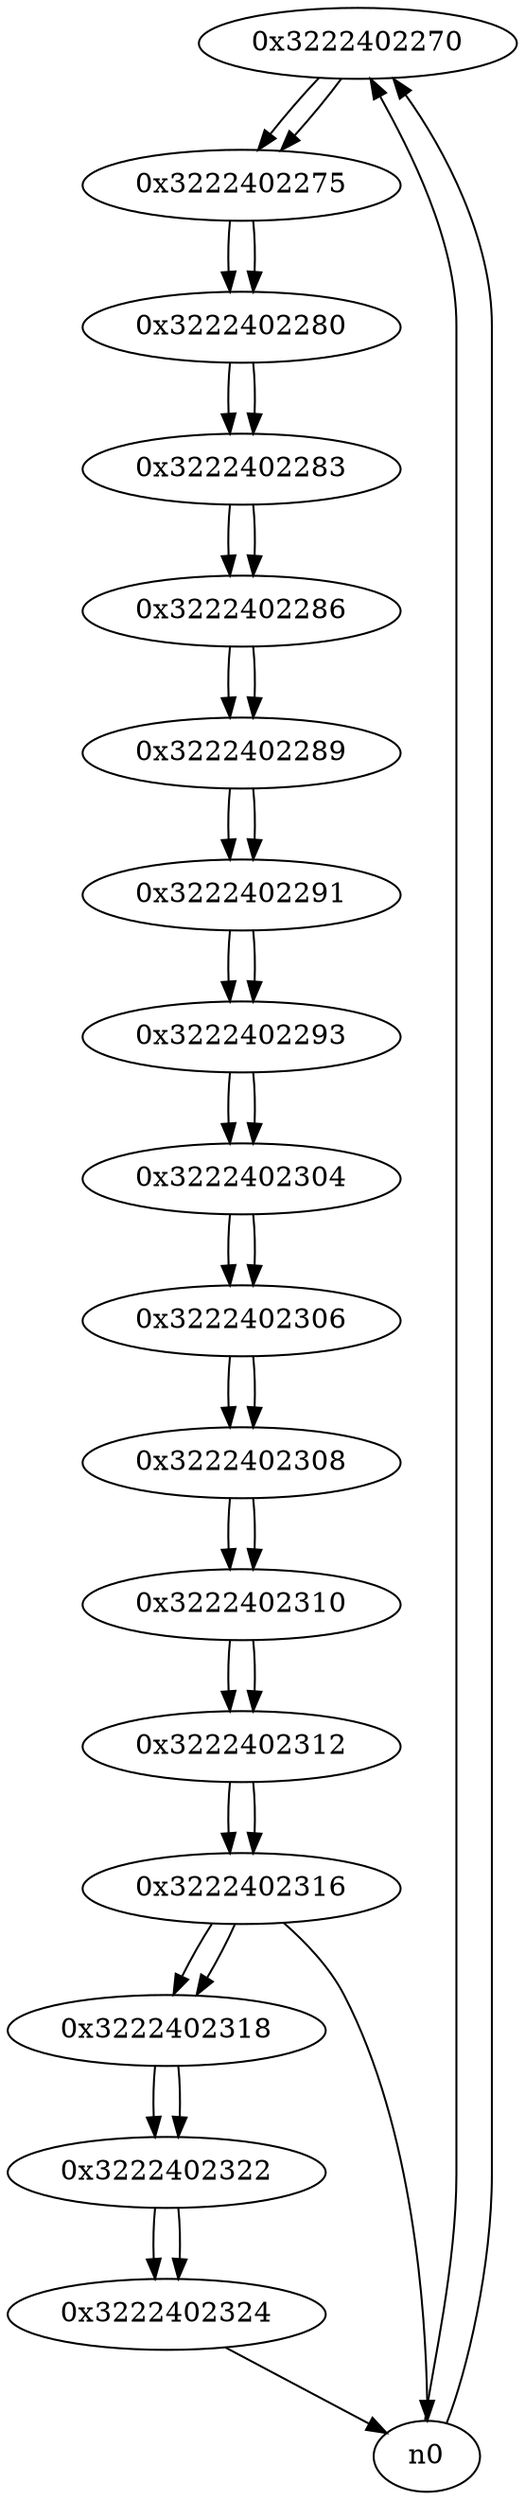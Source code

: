 digraph G{
/* nodes */
  n1 [label="0x3222402270"]
  n2 [label="0x3222402275"]
  n3 [label="0x3222402280"]
  n4 [label="0x3222402283"]
  n5 [label="0x3222402286"]
  n6 [label="0x3222402289"]
  n7 [label="0x3222402291"]
  n8 [label="0x3222402293"]
  n9 [label="0x3222402304"]
  n10 [label="0x3222402306"]
  n11 [label="0x3222402308"]
  n12 [label="0x3222402310"]
  n13 [label="0x3222402312"]
  n14 [label="0x3222402316"]
  n15 [label="0x3222402318"]
  n16 [label="0x3222402322"]
  n17 [label="0x3222402324"]
/* edges */
n1 -> n2;
n0 -> n1;
n0 -> n1;
n2 -> n3;
n1 -> n2;
n3 -> n4;
n2 -> n3;
n4 -> n5;
n3 -> n4;
n5 -> n6;
n4 -> n5;
n6 -> n7;
n5 -> n6;
n7 -> n8;
n6 -> n7;
n8 -> n9;
n7 -> n8;
n9 -> n10;
n8 -> n9;
n10 -> n11;
n9 -> n10;
n11 -> n12;
n10 -> n11;
n12 -> n13;
n11 -> n12;
n13 -> n14;
n12 -> n13;
n14 -> n15;
n14 -> n0;
n13 -> n14;
n15 -> n16;
n14 -> n15;
n16 -> n17;
n15 -> n16;
n17 -> n0;
n16 -> n17;
}
